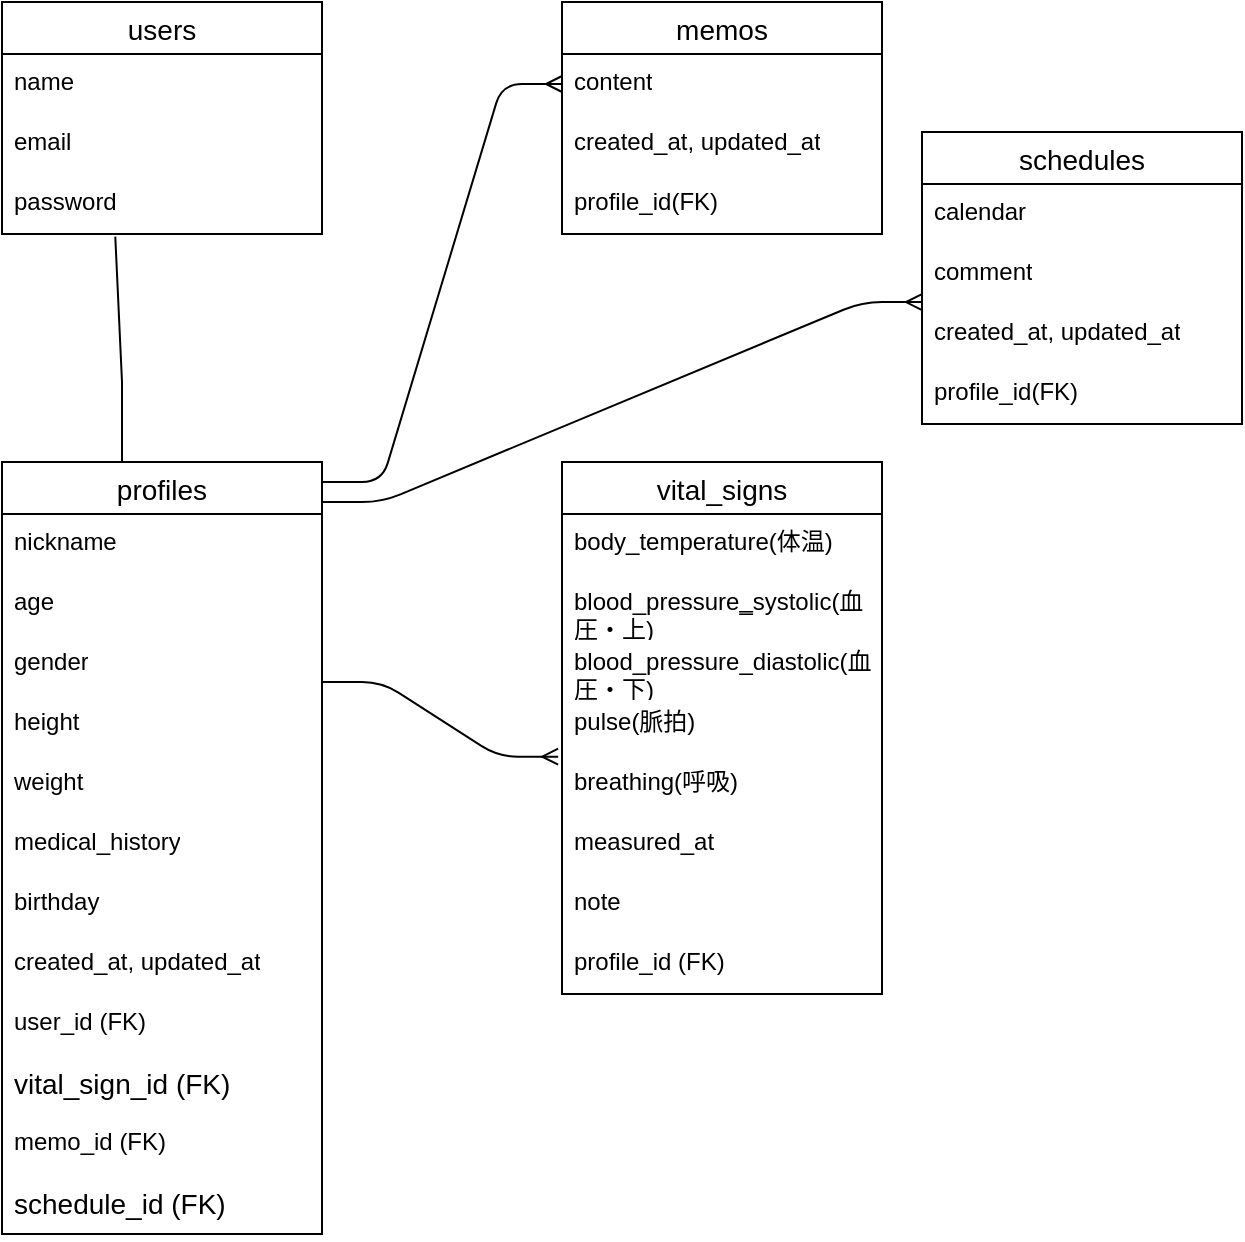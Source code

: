 <mxfile>
    <diagram id="1ZkmDvGIBrbWQ5js-GTZ" name="ページ1">
        <mxGraphModel dx="816" dy="419" grid="1" gridSize="10" guides="1" tooltips="1" connect="1" arrows="1" fold="1" page="1" pageScale="1" pageWidth="827" pageHeight="1169" math="0" shadow="0">
            <root>
                <mxCell id="0"/>
                <mxCell id="1" parent="0"/>
                <mxCell id="2" value="users" style="swimlane;fontStyle=0;childLayout=stackLayout;horizontal=1;startSize=26;horizontalStack=0;resizeParent=1;resizeParentMax=0;resizeLast=0;collapsible=1;marginBottom=0;align=center;fontSize=14;" parent="1" vertex="1">
                    <mxGeometry x="60" y="410" width="160" height="116" as="geometry"/>
                </mxCell>
                <mxCell id="3" value="name" style="text;strokeColor=none;fillColor=none;spacingLeft=4;spacingRight=4;overflow=hidden;rotatable=0;points=[[0,0.5],[1,0.5]];portConstraint=eastwest;fontSize=12;whiteSpace=wrap;html=1;" parent="2" vertex="1">
                    <mxGeometry y="26" width="160" height="30" as="geometry"/>
                </mxCell>
                <mxCell id="4" value="email" style="text;strokeColor=none;fillColor=none;spacingLeft=4;spacingRight=4;overflow=hidden;rotatable=0;points=[[0,0.5],[1,0.5]];portConstraint=eastwest;fontSize=12;whiteSpace=wrap;html=1;" parent="2" vertex="1">
                    <mxGeometry y="56" width="160" height="30" as="geometry"/>
                </mxCell>
                <mxCell id="5" value="password" style="text;strokeColor=none;fillColor=none;spacingLeft=4;spacingRight=4;overflow=hidden;rotatable=0;points=[[0,0.5],[1,0.5]];portConstraint=eastwest;fontSize=12;whiteSpace=wrap;html=1;" parent="2" vertex="1">
                    <mxGeometry y="86" width="160" height="30" as="geometry"/>
                </mxCell>
                <mxCell id="7" value="profiles" style="swimlane;fontStyle=0;childLayout=stackLayout;horizontal=1;startSize=26;horizontalStack=0;resizeParent=1;resizeParentMax=0;resizeLast=0;collapsible=1;marginBottom=0;align=center;fontSize=14;" parent="1" vertex="1">
                    <mxGeometry x="60" y="640" width="160" height="386" as="geometry"/>
                </mxCell>
                <mxCell id="8" value="nickname" style="text;strokeColor=none;fillColor=none;spacingLeft=4;spacingRight=4;overflow=hidden;rotatable=0;points=[[0,0.5],[1,0.5]];portConstraint=eastwest;fontSize=12;whiteSpace=wrap;html=1;" parent="7" vertex="1">
                    <mxGeometry y="26" width="160" height="30" as="geometry"/>
                </mxCell>
                <mxCell id="9" value="age" style="text;strokeColor=none;fillColor=none;spacingLeft=4;spacingRight=4;overflow=hidden;rotatable=0;points=[[0,0.5],[1,0.5]];portConstraint=eastwest;fontSize=12;whiteSpace=wrap;html=1;" parent="7" vertex="1">
                    <mxGeometry y="56" width="160" height="30" as="geometry"/>
                </mxCell>
                <mxCell id="10" value="gender" style="text;strokeColor=none;fillColor=none;spacingLeft=4;spacingRight=4;overflow=hidden;rotatable=0;points=[[0,0.5],[1,0.5]];portConstraint=eastwest;fontSize=12;whiteSpace=wrap;html=1;" parent="7" vertex="1">
                    <mxGeometry y="86" width="160" height="30" as="geometry"/>
                </mxCell>
                <mxCell id="11" value="height" style="text;strokeColor=none;fillColor=none;spacingLeft=4;spacingRight=4;overflow=hidden;rotatable=0;points=[[0,0.5],[1,0.5]];portConstraint=eastwest;fontSize=12;whiteSpace=wrap;html=1;" parent="7" vertex="1">
                    <mxGeometry y="116" width="160" height="30" as="geometry"/>
                </mxCell>
                <mxCell id="14" value="weight" style="text;strokeColor=none;fillColor=none;spacingLeft=4;spacingRight=4;overflow=hidden;rotatable=0;points=[[0,0.5],[1,0.5]];portConstraint=eastwest;fontSize=12;whiteSpace=wrap;html=1;" parent="7" vertex="1">
                    <mxGeometry y="146" width="160" height="30" as="geometry"/>
                </mxCell>
                <mxCell id="15" value="medical_history" style="text;strokeColor=none;fillColor=none;spacingLeft=4;spacingRight=4;overflow=hidden;rotatable=0;points=[[0,0.5],[1,0.5]];portConstraint=eastwest;fontSize=12;whiteSpace=wrap;html=1;" parent="7" vertex="1">
                    <mxGeometry y="176" width="160" height="30" as="geometry"/>
                </mxCell>
                <mxCell id="13" value="birthday" style="text;strokeColor=none;fillColor=none;spacingLeft=4;spacingRight=4;overflow=hidden;rotatable=0;points=[[0,0.5],[1,0.5]];portConstraint=eastwest;fontSize=12;whiteSpace=wrap;html=1;" parent="7" vertex="1">
                    <mxGeometry y="206" width="160" height="30" as="geometry"/>
                </mxCell>
                <mxCell id="12" value="&lt;span style=&quot;color: rgb(0, 0, 0);&quot;&gt;created_at, updated_at&lt;/span&gt;" style="text;strokeColor=none;fillColor=none;spacingLeft=4;spacingRight=4;overflow=hidden;rotatable=0;points=[[0,0.5],[1,0.5]];portConstraint=eastwest;fontSize=12;whiteSpace=wrap;html=1;" parent="7" vertex="1">
                    <mxGeometry y="236" width="160" height="30" as="geometry"/>
                </mxCell>
                <mxCell id="16" value="user_id (FK)" style="text;strokeColor=none;fillColor=none;spacingLeft=4;spacingRight=4;overflow=hidden;rotatable=0;points=[[0,0.5],[1,0.5]];portConstraint=eastwest;fontSize=12;whiteSpace=wrap;html=1;" parent="7" vertex="1">
                    <mxGeometry y="266" width="160" height="30" as="geometry"/>
                </mxCell>
                <mxCell id="saVUFLFCf4M26UN9byNT-40" value="&lt;span style=&quot;color: rgb(0, 0, 0); font-size: 14px; text-align: center; text-wrap-mode: nowrap;&quot;&gt;vital_sign_id (FK)&lt;/span&gt;" style="text;strokeColor=none;fillColor=none;spacingLeft=4;spacingRight=4;overflow=hidden;rotatable=0;points=[[0,0.5],[1,0.5]];portConstraint=eastwest;fontSize=12;whiteSpace=wrap;html=1;" parent="7" vertex="1">
                    <mxGeometry y="296" width="160" height="30" as="geometry"/>
                </mxCell>
                <mxCell id="saVUFLFCf4M26UN9byNT-41" value="memo_id (FK)" style="text;strokeColor=none;fillColor=none;spacingLeft=4;spacingRight=4;overflow=hidden;rotatable=0;points=[[0,0.5],[1,0.5]];portConstraint=eastwest;fontSize=12;whiteSpace=wrap;html=1;" parent="7" vertex="1">
                    <mxGeometry y="326" width="160" height="30" as="geometry"/>
                </mxCell>
                <mxCell id="saVUFLFCf4M26UN9byNT-42" value="&lt;span style=&quot;color: rgb(0, 0, 0); font-size: 14px; text-align: center; text-wrap-mode: nowrap;&quot;&gt;schedule_id (FK)&lt;/span&gt;" style="text;strokeColor=none;fillColor=none;spacingLeft=4;spacingRight=4;overflow=hidden;rotatable=0;points=[[0,0.5],[1,0.5]];portConstraint=eastwest;fontSize=12;whiteSpace=wrap;html=1;" parent="7" vertex="1">
                    <mxGeometry y="356" width="160" height="30" as="geometry"/>
                </mxCell>
                <mxCell id="saVUFLFCf4M26UN9byNT-16" value="vital_signs" style="swimlane;fontStyle=0;childLayout=stackLayout;horizontal=1;startSize=26;horizontalStack=0;resizeParent=1;resizeParentMax=0;resizeLast=0;collapsible=1;marginBottom=0;align=center;fontSize=14;" parent="1" vertex="1">
                    <mxGeometry x="340" y="640" width="160" height="266" as="geometry"/>
                </mxCell>
                <mxCell id="saVUFLFCf4M26UN9byNT-17" value="body_temperature(体温)" style="text;strokeColor=none;fillColor=none;spacingLeft=4;spacingRight=4;overflow=hidden;rotatable=0;points=[[0,0.5],[1,0.5]];portConstraint=eastwest;fontSize=12;whiteSpace=wrap;html=1;" parent="saVUFLFCf4M26UN9byNT-16" vertex="1">
                    <mxGeometry y="26" width="160" height="30" as="geometry"/>
                </mxCell>
                <mxCell id="saVUFLFCf4M26UN9byNT-18" value="blood_pressure‗systolic(血圧・上)" style="text;strokeColor=none;fillColor=none;spacingLeft=4;spacingRight=4;overflow=hidden;rotatable=0;points=[[0,0.5],[1,0.5]];portConstraint=eastwest;fontSize=12;whiteSpace=wrap;html=1;" parent="saVUFLFCf4M26UN9byNT-16" vertex="1">
                    <mxGeometry y="56" width="160" height="30" as="geometry"/>
                </mxCell>
                <mxCell id="17" value="blood_pressure_diastolic(血圧・下)" style="text;strokeColor=none;fillColor=none;spacingLeft=4;spacingRight=4;overflow=hidden;rotatable=0;points=[[0,0.5],[1,0.5]];portConstraint=eastwest;fontSize=12;whiteSpace=wrap;html=1;" vertex="1" parent="saVUFLFCf4M26UN9byNT-16">
                    <mxGeometry y="86" width="160" height="30" as="geometry"/>
                </mxCell>
                <mxCell id="saVUFLFCf4M26UN9byNT-19" value="pulse(脈拍)" style="text;strokeColor=none;fillColor=none;spacingLeft=4;spacingRight=4;overflow=hidden;rotatable=0;points=[[0,0.5],[1,0.5]];portConstraint=eastwest;fontSize=12;whiteSpace=wrap;html=1;" parent="saVUFLFCf4M26UN9byNT-16" vertex="1">
                    <mxGeometry y="116" width="160" height="30" as="geometry"/>
                </mxCell>
                <mxCell id="saVUFLFCf4M26UN9byNT-20" value="breathing(呼吸)" style="text;strokeColor=none;fillColor=none;spacingLeft=4;spacingRight=4;overflow=hidden;rotatable=0;points=[[0,0.5],[1,0.5]];portConstraint=eastwest;fontSize=12;whiteSpace=wrap;html=1;" parent="saVUFLFCf4M26UN9byNT-16" vertex="1">
                    <mxGeometry y="146" width="160" height="30" as="geometry"/>
                </mxCell>
                <mxCell id="saVUFLFCf4M26UN9byNT-22" value="measured_at" style="text;strokeColor=none;fillColor=none;spacingLeft=4;spacingRight=4;overflow=hidden;rotatable=0;points=[[0,0.5],[1,0.5]];portConstraint=eastwest;fontSize=12;whiteSpace=wrap;html=1;" parent="saVUFLFCf4M26UN9byNT-16" vertex="1">
                    <mxGeometry y="176" width="160" height="30" as="geometry"/>
                </mxCell>
                <mxCell id="18" value="note&amp;nbsp;" style="text;strokeColor=none;fillColor=none;spacingLeft=4;spacingRight=4;overflow=hidden;rotatable=0;points=[[0,0.5],[1,0.5]];portConstraint=eastwest;fontSize=12;whiteSpace=wrap;html=1;" vertex="1" parent="saVUFLFCf4M26UN9byNT-16">
                    <mxGeometry y="206" width="160" height="30" as="geometry"/>
                </mxCell>
                <mxCell id="saVUFLFCf4M26UN9byNT-23" value="profile_id (FK)" style="text;strokeColor=none;fillColor=none;spacingLeft=4;spacingRight=4;overflow=hidden;rotatable=0;points=[[0,0.5],[1,0.5]];portConstraint=eastwest;fontSize=12;whiteSpace=wrap;html=1;" parent="saVUFLFCf4M26UN9byNT-16" vertex="1">
                    <mxGeometry y="236" width="160" height="30" as="geometry"/>
                </mxCell>
                <mxCell id="saVUFLFCf4M26UN9byNT-25" value="memos" style="swimlane;fontStyle=0;childLayout=stackLayout;horizontal=1;startSize=26;horizontalStack=0;resizeParent=1;resizeParentMax=0;resizeLast=0;collapsible=1;marginBottom=0;align=center;fontSize=14;" parent="1" vertex="1">
                    <mxGeometry x="340" y="410" width="160" height="116" as="geometry"/>
                </mxCell>
                <mxCell id="saVUFLFCf4M26UN9byNT-27" value="content" style="text;strokeColor=none;fillColor=none;spacingLeft=4;spacingRight=4;overflow=hidden;rotatable=0;points=[[0,0.5],[1,0.5]];portConstraint=eastwest;fontSize=12;whiteSpace=wrap;html=1;" parent="saVUFLFCf4M26UN9byNT-25" vertex="1">
                    <mxGeometry y="26" width="160" height="30" as="geometry"/>
                </mxCell>
                <mxCell id="saVUFLFCf4M26UN9byNT-28" value="&lt;span style=&quot;color: rgb(0, 0, 0);&quot;&gt;created_at, updated_at&lt;/span&gt;" style="text;strokeColor=none;fillColor=none;spacingLeft=4;spacingRight=4;overflow=hidden;rotatable=0;points=[[0,0.5],[1,0.5]];portConstraint=eastwest;fontSize=12;whiteSpace=wrap;html=1;" parent="saVUFLFCf4M26UN9byNT-25" vertex="1">
                    <mxGeometry y="56" width="160" height="30" as="geometry"/>
                </mxCell>
                <mxCell id="saVUFLFCf4M26UN9byNT-26" value="profile_id(FK)" style="text;strokeColor=none;fillColor=none;spacingLeft=4;spacingRight=4;overflow=hidden;rotatable=0;points=[[0,0.5],[1,0.5]];portConstraint=eastwest;fontSize=12;whiteSpace=wrap;html=1;" parent="saVUFLFCf4M26UN9byNT-25" vertex="1">
                    <mxGeometry y="86" width="160" height="30" as="geometry"/>
                </mxCell>
                <mxCell id="saVUFLFCf4M26UN9byNT-29" value="schedules" style="swimlane;fontStyle=0;childLayout=stackLayout;horizontal=1;startSize=26;horizontalStack=0;resizeParent=1;resizeParentMax=0;resizeLast=0;collapsible=1;marginBottom=0;align=center;fontSize=14;" parent="1" vertex="1">
                    <mxGeometry x="520" y="475" width="160" height="146" as="geometry"/>
                </mxCell>
                <mxCell id="saVUFLFCf4M26UN9byNT-30" value="calendar" style="text;strokeColor=none;fillColor=none;spacingLeft=4;spacingRight=4;overflow=hidden;rotatable=0;points=[[0,0.5],[1,0.5]];portConstraint=eastwest;fontSize=12;whiteSpace=wrap;html=1;" parent="saVUFLFCf4M26UN9byNT-29" vertex="1">
                    <mxGeometry y="26" width="160" height="30" as="geometry"/>
                </mxCell>
                <mxCell id="saVUFLFCf4M26UN9byNT-31" value="comment" style="text;strokeColor=none;fillColor=none;spacingLeft=4;spacingRight=4;overflow=hidden;rotatable=0;points=[[0,0.5],[1,0.5]];portConstraint=eastwest;fontSize=12;whiteSpace=wrap;html=1;" parent="saVUFLFCf4M26UN9byNT-29" vertex="1">
                    <mxGeometry y="56" width="160" height="30" as="geometry"/>
                </mxCell>
                <mxCell id="saVUFLFCf4M26UN9byNT-32" value="&lt;span style=&quot;color: rgb(0, 0, 0);&quot;&gt;created_at, updated_at&lt;/span&gt;" style="text;strokeColor=none;fillColor=none;spacingLeft=4;spacingRight=4;overflow=hidden;rotatable=0;points=[[0,0.5],[1,0.5]];portConstraint=eastwest;fontSize=12;whiteSpace=wrap;html=1;" parent="saVUFLFCf4M26UN9byNT-29" vertex="1">
                    <mxGeometry y="86" width="160" height="30" as="geometry"/>
                </mxCell>
                <mxCell id="saVUFLFCf4M26UN9byNT-33" value="profile_id(FK)" style="text;strokeColor=none;fillColor=none;spacingLeft=4;spacingRight=4;overflow=hidden;rotatable=0;points=[[0,0.5],[1,0.5]];portConstraint=eastwest;fontSize=12;whiteSpace=wrap;html=1;" parent="saVUFLFCf4M26UN9byNT-29" vertex="1">
                    <mxGeometry y="116" width="160" height="30" as="geometry"/>
                </mxCell>
                <mxCell id="saVUFLFCf4M26UN9byNT-34" value="" style="endArrow=none;html=1;rounded=0;entryX=0.375;entryY=0;entryDx=0;entryDy=0;entryPerimeter=0;exitX=0.354;exitY=1.044;exitDx=0;exitDy=0;exitPerimeter=0;" parent="1" source="5" target="7" edge="1">
                    <mxGeometry relative="1" as="geometry">
                        <mxPoint x="120" y="560" as="sourcePoint"/>
                        <mxPoint x="280" y="560" as="targetPoint"/>
                        <Array as="points">
                            <mxPoint x="120" y="600"/>
                        </Array>
                    </mxGeometry>
                </mxCell>
                <mxCell id="saVUFLFCf4M26UN9byNT-35" value="" style="edgeStyle=entityRelationEdgeStyle;fontSize=12;html=1;endArrow=ERmany;entryX=-0.012;entryY=0.044;entryDx=0;entryDy=0;entryPerimeter=0;" parent="1" target="saVUFLFCf4M26UN9byNT-20" edge="1">
                    <mxGeometry width="100" height="100" relative="1" as="geometry">
                        <mxPoint x="220" y="750" as="sourcePoint"/>
                        <mxPoint x="330" y="758" as="targetPoint"/>
                    </mxGeometry>
                </mxCell>
                <mxCell id="saVUFLFCf4M26UN9byNT-37" value="" style="edgeStyle=entityRelationEdgeStyle;fontSize=12;html=1;endArrow=ERmany;entryX=0;entryY=0.967;entryDx=0;entryDy=0;entryPerimeter=0;" parent="1" target="saVUFLFCf4M26UN9byNT-31" edge="1">
                    <mxGeometry width="100" height="100" relative="1" as="geometry">
                        <mxPoint x="220" y="660" as="sourcePoint"/>
                        <mxPoint x="320" y="560" as="targetPoint"/>
                    </mxGeometry>
                </mxCell>
                <mxCell id="saVUFLFCf4M26UN9byNT-38" value="" style="edgeStyle=entityRelationEdgeStyle;fontSize=12;html=1;endArrow=ERmany;entryX=0;entryY=0.5;entryDx=0;entryDy=0;" parent="1" target="saVUFLFCf4M26UN9byNT-27" edge="1">
                    <mxGeometry width="100" height="100" relative="1" as="geometry">
                        <mxPoint x="220" y="650" as="sourcePoint"/>
                        <mxPoint x="320" y="550" as="targetPoint"/>
                    </mxGeometry>
                </mxCell>
            </root>
        </mxGraphModel>
    </diagram>
</mxfile>